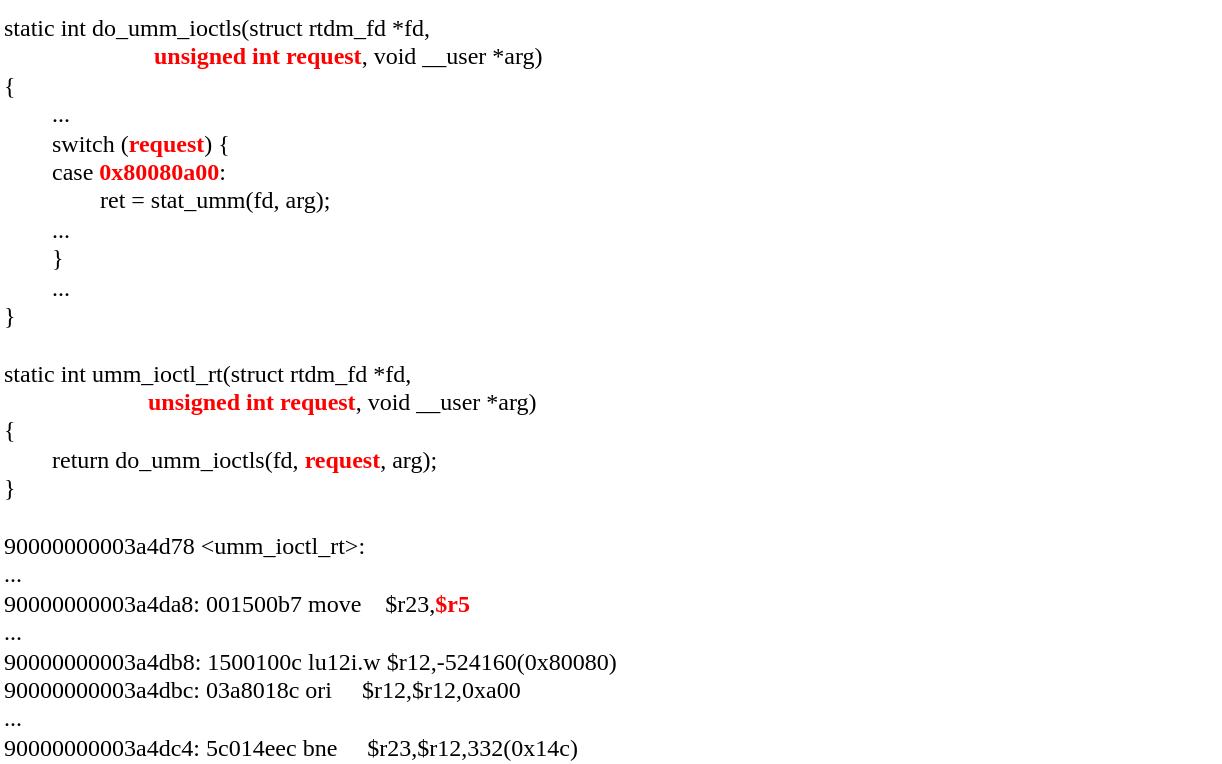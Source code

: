 <mxfile version="20.8.16" type="device"><diagram name="Page-1" id="9X0ESf6F69z7x2L2r5KG"><mxGraphModel dx="2704" dy="662" grid="1" gridSize="10" guides="1" tooltips="1" connect="1" arrows="1" fold="1" page="1" pageScale="1" pageWidth="827" pageHeight="1169" math="0" shadow="0"><root><mxCell id="0"/><mxCell id="1" parent="0"/><mxCell id="YRGdACz2NdePQLeItSf4-1" value="&lt;div&gt;&lt;div&gt;static int do_umm_ioctls(struct rtdm_fd *fd,&lt;/div&gt;&lt;div&gt;&amp;nbsp; &amp;nbsp; &amp;nbsp; &amp;nbsp; &amp;nbsp; &amp;nbsp; &amp;nbsp; &amp;nbsp; &amp;nbsp; &amp;nbsp; &amp;nbsp; &amp;nbsp; &amp;nbsp;&lt;font color=&quot;#ff0000&quot;&gt;&lt;b&gt;unsigned int request&lt;/b&gt;&lt;/font&gt;, void __user *arg)&lt;/div&gt;&lt;div&gt;{&lt;/div&gt;&lt;div&gt;&lt;span style=&quot;background-color: initial;&quot;&gt;&amp;nbsp; &amp;nbsp; &amp;nbsp; &amp;nbsp; ...&lt;/span&gt;&lt;/div&gt;&lt;div&gt;&lt;span style=&quot;background-color: initial;&quot;&gt;&amp;nbsp; &amp;nbsp; &amp;nbsp; &amp;nbsp; switch (&lt;b&gt;&lt;font color=&quot;#ff0000&quot;&gt;request&lt;/font&gt;&lt;/b&gt;) {&lt;/span&gt;&lt;/div&gt;&lt;div&gt;&lt;span style=&quot;&quot;&gt;&lt;/span&gt;&amp;nbsp; &amp;nbsp; &amp;nbsp; &amp;nbsp; case &lt;font color=&quot;#ff0000&quot;&gt;&lt;b&gt;0x80080a00&lt;/b&gt;&lt;/font&gt;:&lt;/div&gt;&lt;div&gt;&lt;span style=&quot;&quot;&gt;&lt;/span&gt;&amp;nbsp; &amp;nbsp; &amp;nbsp; &amp;nbsp; &amp;nbsp; &amp;nbsp; &amp;nbsp; &amp;nbsp; ret = stat_umm(fd, arg);&lt;/div&gt;&lt;div&gt;&amp;nbsp; &amp;nbsp; &amp;nbsp; &amp;nbsp; ...&lt;/div&gt;&lt;div&gt;&lt;span style=&quot;&quot;&gt;&lt;/span&gt;&amp;nbsp; &amp;nbsp; &amp;nbsp; &amp;nbsp; }&lt;/div&gt;&lt;div&gt;&amp;nbsp; &amp;nbsp; &amp;nbsp; &amp;nbsp; ...&lt;/div&gt;&lt;div&gt;}&lt;/div&gt;&lt;div&gt;&lt;br&gt;&lt;/div&gt;&lt;div&gt;static int umm_ioctl_rt(struct rtdm_fd *fd,&lt;/div&gt;&lt;div&gt;&lt;span style=&quot;&quot;&gt;&lt;/span&gt;&amp;nbsp; &amp;nbsp; &amp;nbsp; &amp;nbsp; &amp;nbsp; &amp;nbsp; &amp;nbsp; &amp;nbsp; &amp;nbsp; &amp;nbsp; &amp;nbsp; &amp;nbsp; &lt;font color=&quot;#ff0000&quot;&gt;&lt;b&gt;unsigned int request&lt;/b&gt;&lt;/font&gt;, void __user *arg)&lt;/div&gt;&lt;div&gt;{&lt;/div&gt;&lt;div&gt;&amp;nbsp; &amp;nbsp; &amp;nbsp; &amp;nbsp; return do_umm_ioctls(fd, &lt;font color=&quot;#ff0000&quot;&gt;&lt;b&gt;request&lt;/b&gt;&lt;/font&gt;, arg);&lt;/div&gt;&lt;div&gt;}&lt;/div&gt;&lt;/div&gt;&lt;div&gt;&lt;br&gt;&lt;/div&gt;&lt;div&gt;90000000003a4d78 &amp;lt;umm_ioctl_rt&amp;gt;:&lt;/div&gt;&lt;div&gt;...&lt;/div&gt;&lt;div&gt;90000000003a4da8:&lt;span style=&quot;&quot;&gt;&#9;&lt;/span&gt;001500b7 &lt;span style=&quot;&quot;&gt;&#9;&lt;/span&gt;move&lt;span style=&quot;&quot;&gt;&amp;nbsp; &amp;nbsp;&amp;nbsp;&lt;/span&gt;$r23,&lt;b&gt;&lt;font color=&quot;#ff0000&quot;&gt;$r5&lt;/font&gt;&lt;/b&gt;&lt;/div&gt;&lt;div&gt;&lt;span style=&quot;background-color: initial;&quot;&gt;...&lt;/span&gt;&lt;br&gt;&lt;/div&gt;&lt;div&gt;90000000003a4db8:&lt;span style=&quot;&quot;&gt;&#9;&lt;/span&gt;1500100c &lt;span style=&quot;&quot;&gt;&#9;&lt;/span&gt;lu12i.w&lt;span style=&quot;&quot;&gt;&#9;&lt;/span&gt;$r12,-524160(0x80080)&lt;/div&gt;&lt;div&gt;90000000003a4dbc:&lt;span style=&quot;&quot;&gt;&#9;&lt;/span&gt;03a8018c &lt;span style=&quot;&quot;&gt;&#9;&lt;/span&gt;ori&lt;span style=&quot;&quot;&gt;&amp;nbsp; &amp;nbsp; &amp;nbsp;&lt;/span&gt;$r12,$r12,0xa00&lt;/div&gt;&lt;div&gt;&lt;span style=&quot;background-color: initial;&quot;&gt;...&lt;/span&gt;&lt;/div&gt;&lt;div&gt;&lt;span style=&quot;background-color: initial;&quot;&gt;90000000003a4dc4:&lt;/span&gt;&lt;span style=&quot;background-color: initial;&quot;&gt;&#9;&lt;/span&gt;&lt;span style=&quot;background-color: initial;&quot;&gt;5c014eec &lt;/span&gt;&lt;span style=&quot;background-color: initial;&quot;&gt;&#9;&lt;/span&gt;&lt;span style=&quot;background-color: initial;&quot;&gt;bne&lt;/span&gt;&lt;span style=&quot;background-color: initial;&quot;&gt;&amp;nbsp; &amp;nbsp; &amp;nbsp;&lt;/span&gt;&lt;span style=&quot;background-color: initial;&quot;&gt;$r23,$r12,332(0x14c)&lt;/span&gt;&lt;br&gt;&lt;/div&gt;" style="text;whiteSpace=wrap;html=1;fontFamily=Fira Code;" parent="1" vertex="1"><mxGeometry x="-1140" y="670" width="610" height="130" as="geometry"/></mxCell></root></mxGraphModel></diagram></mxfile>